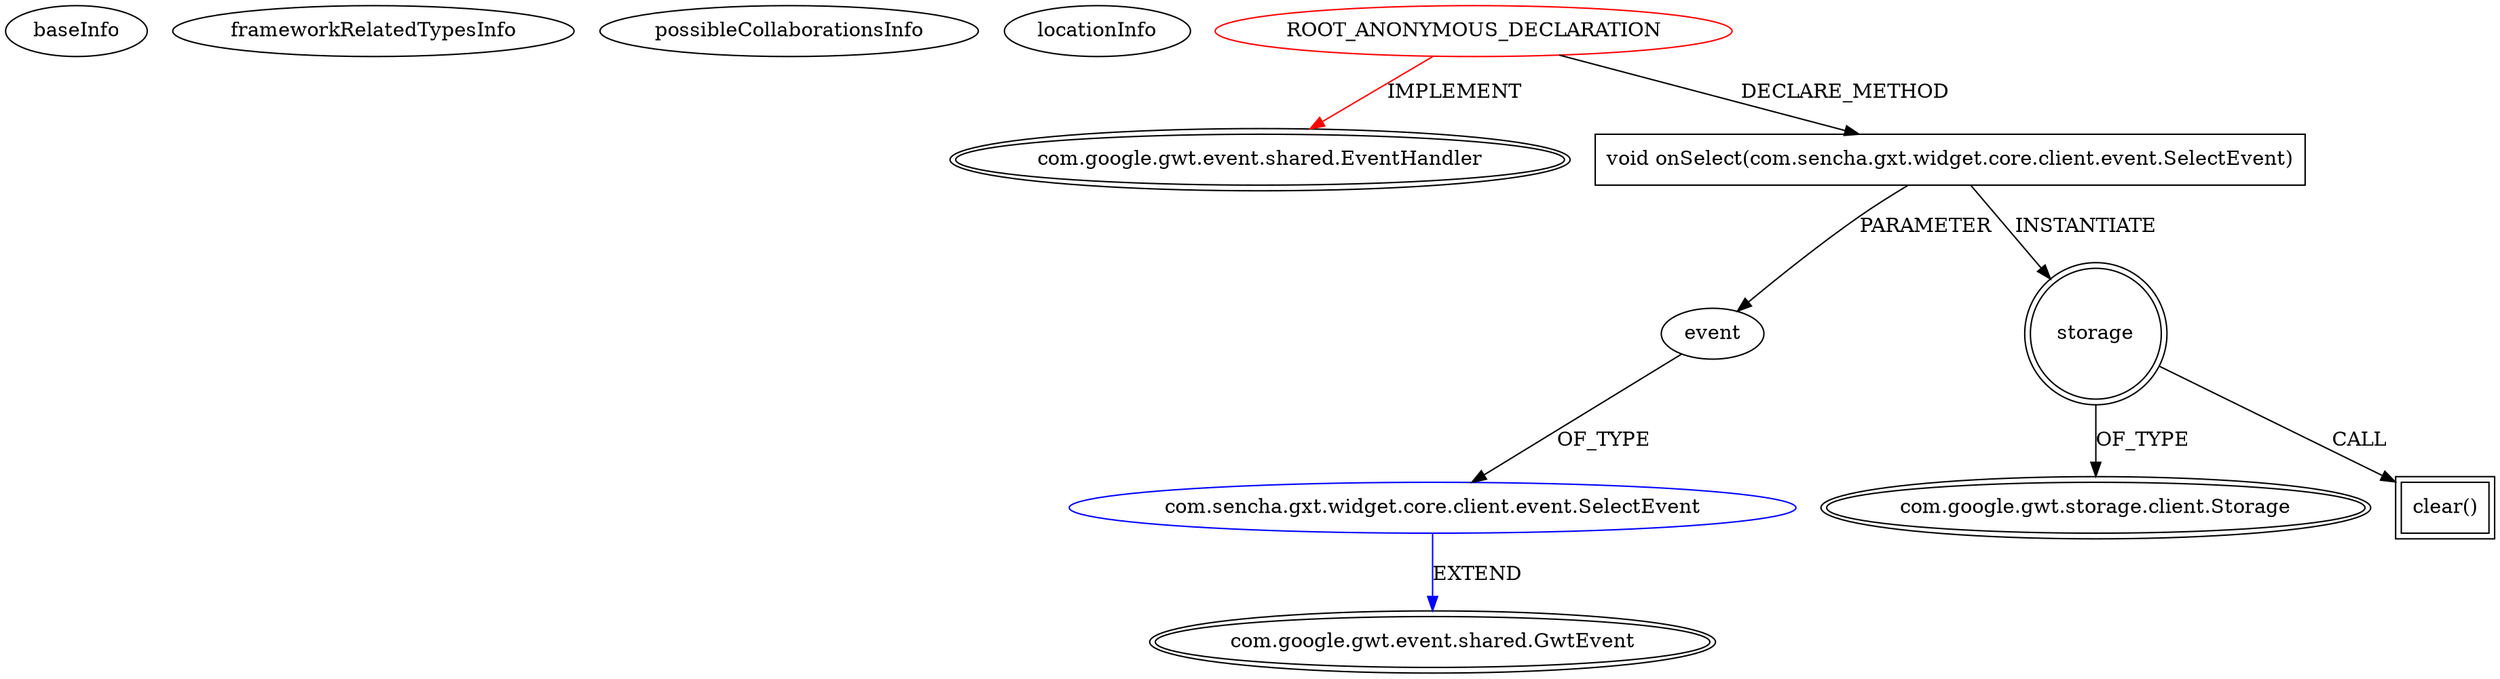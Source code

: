 digraph {
baseInfo[graphId=81,category="extension_graph",isAnonymous=true,possibleRelation=true]
frameworkRelatedTypesInfo[0="com.google.gwt.event.shared.EventHandler"]
possibleCollaborationsInfo[0="81~CLIENT_METHOD_DECLARATION-PARAMETER_DECLARATION-~com.google.gwt.event.shared.EventHandler ~com.google.gwt.event.shared.GwtEvent ~true~false"]
locationInfo[projectName="Cauac-GXTProject",filePath="/Cauac-GXTProject/GXTProject-master/src/main/java/gxtproject/client/Main.java",contextSignature="com.google.gwt.user.client.ui.Widget asWidget()",graphId="81"]
0[label="ROOT_ANONYMOUS_DECLARATION",vertexType="ROOT_ANONYMOUS_DECLARATION",isFrameworkType=false,color=red]
1[label="com.google.gwt.event.shared.EventHandler",vertexType="FRAMEWORK_INTERFACE_TYPE",isFrameworkType=true,peripheries=2]
12[label="void onSelect(com.sencha.gxt.widget.core.client.event.SelectEvent)",vertexType="CLIENT_METHOD_DECLARATION",isFrameworkType=false,shape=box]
13[label="event",vertexType="PARAMETER_DECLARATION",isFrameworkType=false]
14[label="com.sencha.gxt.widget.core.client.event.SelectEvent",vertexType="REFERENCE_CLIENT_CLASS_DECLARATION",isFrameworkType=false,color=blue]
15[label="com.google.gwt.event.shared.GwtEvent",vertexType="FRAMEWORK_CLASS_TYPE",isFrameworkType=true,peripheries=2]
16[label="storage",vertexType="VARIABLE_EXPRESION",isFrameworkType=true,peripheries=2,shape=circle]
18[label="com.google.gwt.storage.client.Storage",vertexType="FRAMEWORK_CLASS_TYPE",isFrameworkType=true,peripheries=2]
17[label="clear()",vertexType="INSIDE_CALL",isFrameworkType=true,peripheries=2,shape=box]
0->1[label="IMPLEMENT",color=red]
0->12[label="DECLARE_METHOD"]
14->15[label="EXTEND",color=blue]
13->14[label="OF_TYPE"]
12->13[label="PARAMETER"]
12->16[label="INSTANTIATE"]
16->18[label="OF_TYPE"]
16->17[label="CALL"]
}
